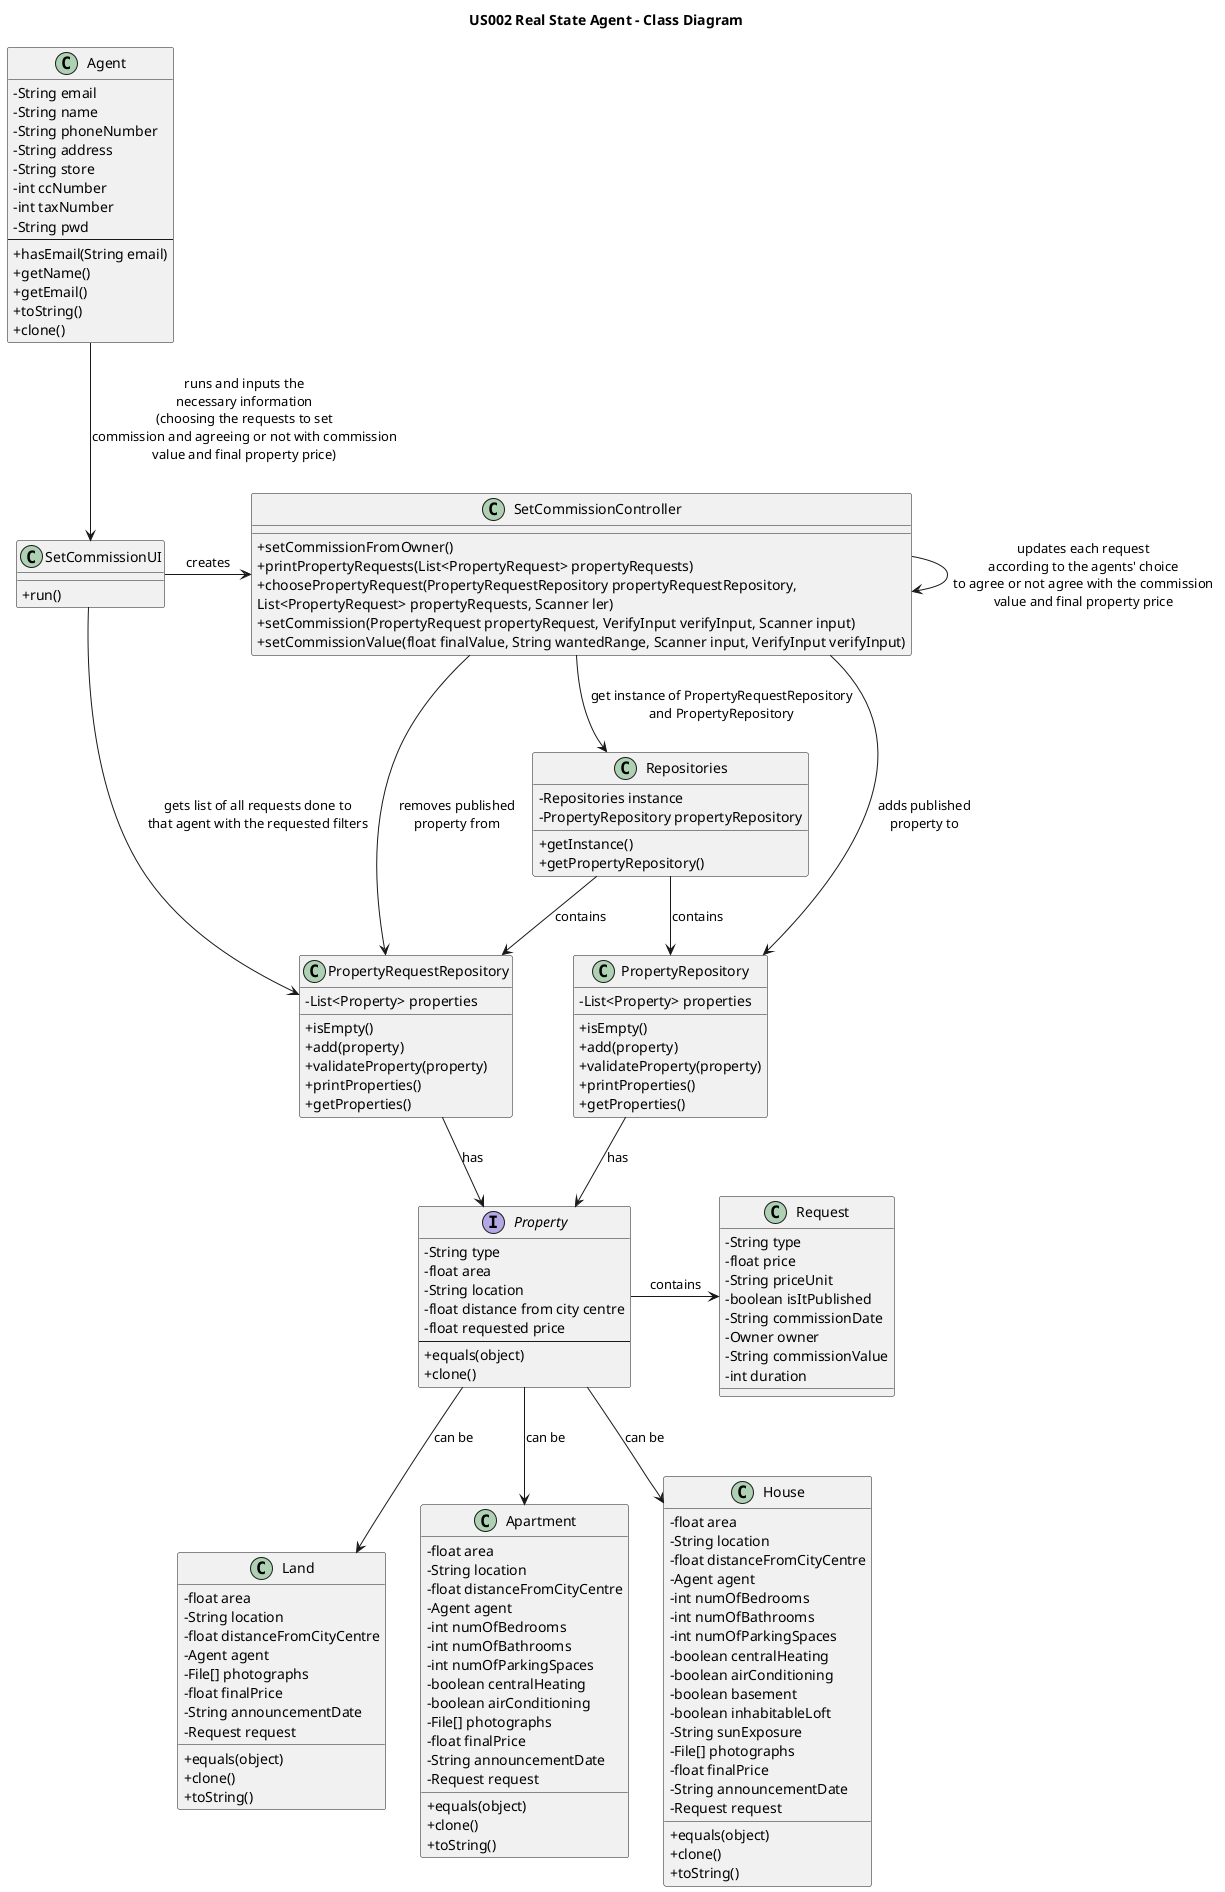 @startuml
skinparam packageStyle rectangle
skinparam shadowing false
skinparam classAttributeIconSize 0
title US002 Real State Agent - Class Diagram

class Agent {
-String email
-String name
-String phoneNumber
-String address
-String store
-int ccNumber
-int taxNumber
-String pwd
----
+hasEmail(String email)
+getName()
+getEmail()
+toString()
+clone()
}

class Repositories {
-Repositories instance
-PropertyRepository propertyRepository
___
+getInstance()
+getPropertyRepository()
}

class PropertyRequestRepository {
-List<Property> properties
___
+isEmpty()
+add(property)
+validateProperty(property)
+printProperties()
+getProperties()
}

class PropertyRepository {
-List<Property> properties
___
+isEmpty()
+add(property)
+validateProperty(property)
+printProperties()
+getProperties()
}

interface Property{
-String type
-float area
-String location
-float distance from city centre
-float requested price
---
+equals(object)
+clone()
}

class SetCommissionUI {
___
+run()
}

class SetCommissionController{
___
+setCommissionFromOwner()
+printPropertyRequests(List<PropertyRequest> propertyRequests)
+choosePropertyRequest(PropertyRequestRepository propertyRequestRepository,\nList<PropertyRequest> propertyRequests, Scanner ler)
+setCommission(PropertyRequest propertyRequest, VerifyInput verifyInput, Scanner input)
+setCommissionValue(float finalValue, String wantedRange, Scanner input, VerifyInput verifyInput)
}

class Request{
-String type
-float price
-String priceUnit
-boolean isItPublished
-String commissionDate
-Owner owner
-String commissionValue
-int duration
}

class Land{
-float area
-String location
-float distanceFromCityCentre
-Agent agent
-File[] photographs
-float finalPrice
-String announcementDate
-Request request
___
+equals(object)
+clone()
+toString()
}

class Apartment {
-float area
-String location
-float distanceFromCityCentre
-Agent agent
-int numOfBedrooms
-int numOfBathrooms
-int numOfParkingSpaces
-boolean centralHeating
-boolean airConditioning
-File[] photographs
-float finalPrice
-String announcementDate
-Request request
___
+equals(object)
+clone()
+toString()
}

class House {
-float area
-String location
-float distanceFromCityCentre
-Agent agent
-int numOfBedrooms
-int numOfBathrooms
-int numOfParkingSpaces
-boolean centralHeating
-boolean airConditioning
-boolean basement
-boolean inhabitableLoft
-String sunExposure
-File[] photographs
-float finalPrice
-String announcementDate
-Request request
___
+equals(object)
+clone()
+toString()
}

Agent --> SetCommissionUI : runs and inputs the\nnecessary information\n(choosing the requests to set\ncommission and agreeing or not with commission\nvalue and final property price)
SetCommissionUI -> SetCommissionController : creates
SetCommissionUI -> PropertyRequestRepository : gets list of all requests done to\nthat agent with the requested filters
SetCommissionController --> Repositories :   get instance of PropertyRequestRepository\nand PropertyRepository
Repositories --> PropertyRepository : contains
Repositories --> PropertyRequestRepository : contains

SetCommissionController -> SetCommissionController : updates each request\naccording to the agents' choice\nto agree or not agree with the commission\nvalue and final property price

SetCommissionController -> PropertyRequestRepository : removes published\nproperty from
SetCommissionController -> PropertyRepository : adds published\nproperty to

PropertyRepository --> Property : has
PropertyRequestRepository --> Property : has

Property -> Request : contains

Property --> Apartment : can be
Property --> House : can be
Property --> Land : can be


@enduml